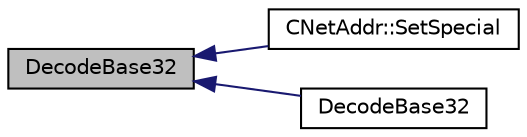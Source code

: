 digraph "DecodeBase32"
{
  edge [fontname="Helvetica",fontsize="10",labelfontname="Helvetica",labelfontsize="10"];
  node [fontname="Helvetica",fontsize="10",shape=record];
  rankdir="LR";
  Node24 [label="DecodeBase32",height=0.2,width=0.4,color="black", fillcolor="grey75", style="filled", fontcolor="black"];
  Node24 -> Node25 [dir="back",color="midnightblue",fontsize="10",style="solid",fontname="Helvetica"];
  Node25 [label="CNetAddr::SetSpecial",height=0.2,width=0.4,color="black", fillcolor="white", style="filled",URL="$class_c_net_addr.html#aa3e44dfd064d9d8da1cb48cdcb7dd231"];
  Node24 -> Node26 [dir="back",color="midnightblue",fontsize="10",style="solid",fontname="Helvetica"];
  Node26 [label="DecodeBase32",height=0.2,width=0.4,color="black", fillcolor="white", style="filled",URL="$utilstrencodings_8cpp.html#ab2bcbf931beb3b2a813db9daf09f265c"];
}
